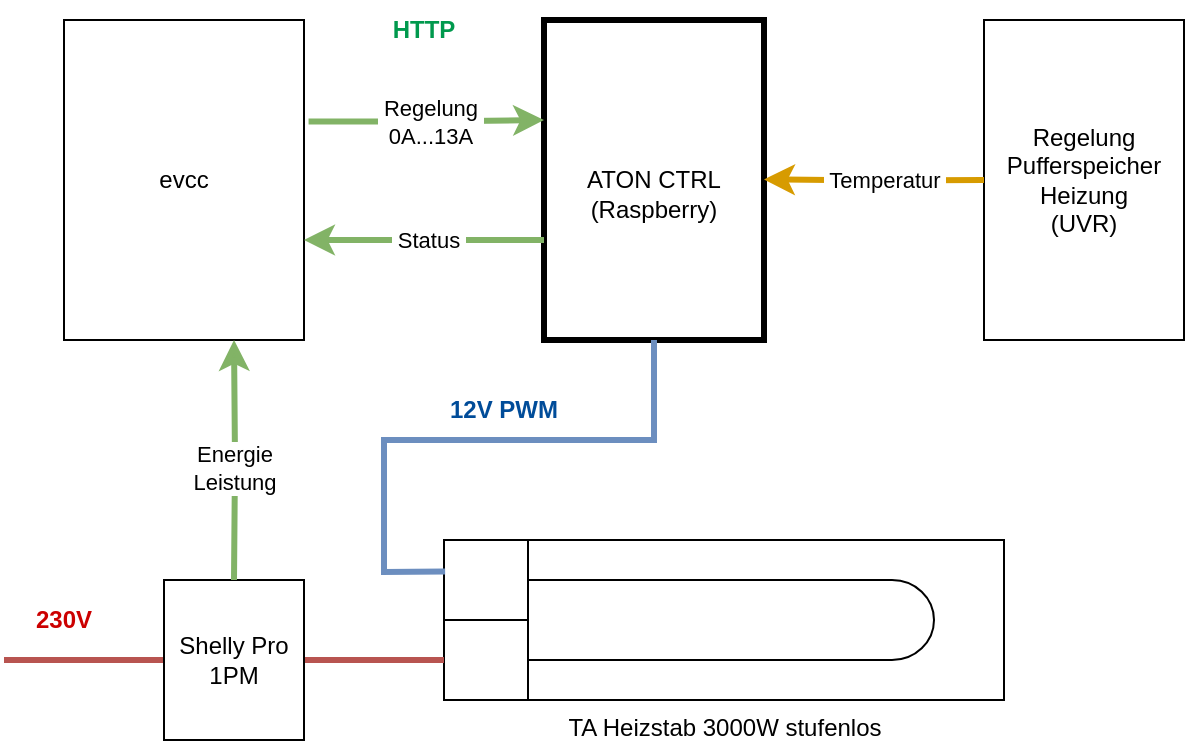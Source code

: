 <mxfile version="24.7.5">
  <diagram name="Seite-1" id="r4uHJYsSXIhAgnMbuVG2">
    <mxGraphModel dx="796" dy="560" grid="1" gridSize="10" guides="1" tooltips="1" connect="1" arrows="1" fold="1" page="1" pageScale="1" pageWidth="827" pageHeight="1169" math="0" shadow="0">
      <root>
        <mxCell id="0" />
        <mxCell id="1" parent="0" />
        <mxCell id="eMC0vuxPGA62B3FA_7C9-1" value="&lt;div&gt;&lt;br&gt;&lt;/div&gt;ATON CTRL&lt;div&gt;(Raspberry)&lt;/div&gt;" style="rounded=0;whiteSpace=wrap;html=1;strokeWidth=3;" vertex="1" parent="1">
          <mxGeometry x="380" y="220" width="110" height="160" as="geometry" />
        </mxCell>
        <mxCell id="eMC0vuxPGA62B3FA_7C9-3" value="&lt;div&gt;evcc&lt;/div&gt;" style="rounded=0;whiteSpace=wrap;html=1;" vertex="1" parent="1">
          <mxGeometry x="140" y="220" width="120" height="160" as="geometry" />
        </mxCell>
        <mxCell id="eMC0vuxPGA62B3FA_7C9-4" value="TA Heizstab 3000W stufenlos" style="shape=mxgraph.pid.heat_exchangers.u_shaped_tubes_heat_exchanger;html=1;pointerEvents=1;align=center;verticalLabelPosition=bottom;verticalAlign=top;dashed=0;rotation=0;" vertex="1" parent="1">
          <mxGeometry x="330" y="480" width="280" height="80" as="geometry" />
        </mxCell>
        <mxCell id="eMC0vuxPGA62B3FA_7C9-6" style="edgeStyle=orthogonalEdgeStyle;rounded=0;orthogonalLoop=1;jettySize=auto;html=1;exitX=1.019;exitY=0.317;exitDx=0;exitDy=0;fillColor=#d5e8d4;strokeColor=#82b366;strokeWidth=3;exitPerimeter=0;" edge="1" parent="1" source="eMC0vuxPGA62B3FA_7C9-3">
          <mxGeometry relative="1" as="geometry">
            <mxPoint x="280" y="270" as="sourcePoint" />
            <mxPoint x="380" y="270" as="targetPoint" />
          </mxGeometry>
        </mxCell>
        <mxCell id="eMC0vuxPGA62B3FA_7C9-7" value="&amp;nbsp;Regelung&amp;nbsp;&lt;div&gt;&amp;nbsp;0A...13A&amp;nbsp;&lt;/div&gt;" style="edgeLabel;html=1;align=center;verticalAlign=middle;resizable=0;points=[];" vertex="1" connectable="0" parent="eMC0vuxPGA62B3FA_7C9-6">
          <mxGeometry x="0.17" relative="1" as="geometry">
            <mxPoint x="-8" as="offset" />
          </mxGeometry>
        </mxCell>
        <mxCell id="eMC0vuxPGA62B3FA_7C9-8" style="edgeStyle=orthogonalEdgeStyle;rounded=0;orthogonalLoop=1;jettySize=auto;html=1;exitX=1;exitY=0.25;exitDx=0;exitDy=0;startArrow=classic;startFill=1;endArrow=none;endFill=0;fillColor=#d5e8d4;strokeColor=#82b366;strokeWidth=3;" edge="1" parent="1">
          <mxGeometry relative="1" as="geometry">
            <mxPoint x="260" y="330" as="sourcePoint" />
            <mxPoint x="380" y="330" as="targetPoint" />
          </mxGeometry>
        </mxCell>
        <mxCell id="eMC0vuxPGA62B3FA_7C9-9" value="&amp;nbsp;Status&amp;nbsp;" style="edgeLabel;html=1;align=center;verticalAlign=middle;resizable=0;points=[];" vertex="1" connectable="0" parent="eMC0vuxPGA62B3FA_7C9-8">
          <mxGeometry x="0.17" relative="1" as="geometry">
            <mxPoint x="-8" as="offset" />
          </mxGeometry>
        </mxCell>
        <mxCell id="eMC0vuxPGA62B3FA_7C9-10" value="HTTP" style="text;strokeColor=none;align=center;fillColor=none;html=1;verticalAlign=middle;whiteSpace=wrap;rounded=0;fontColor=#00994D;fontStyle=1" vertex="1" parent="1">
          <mxGeometry x="290" y="210" width="60" height="30" as="geometry" />
        </mxCell>
        <mxCell id="eMC0vuxPGA62B3FA_7C9-13" value="" style="endArrow=none;html=1;rounded=0;endFill=0;strokeWidth=3;fillColor=#f8cecc;strokeColor=#b85450;" edge="1" parent="1" source="eMC0vuxPGA62B3FA_7C9-2">
          <mxGeometry width="50" height="50" relative="1" as="geometry">
            <mxPoint x="80" y="540" as="sourcePoint" />
            <mxPoint x="330" y="540" as="targetPoint" />
          </mxGeometry>
        </mxCell>
        <mxCell id="eMC0vuxPGA62B3FA_7C9-14" value="" style="endArrow=none;html=1;rounded=0;entryX=0.5;entryY=1;entryDx=0;entryDy=0;exitX=0.002;exitY=0.197;exitDx=0;exitDy=0;exitPerimeter=0;fillColor=#dae8fc;strokeColor=#6c8ebf;strokeWidth=3;" edge="1" parent="1" source="eMC0vuxPGA62B3FA_7C9-4" target="eMC0vuxPGA62B3FA_7C9-1">
          <mxGeometry width="50" height="50" relative="1" as="geometry">
            <mxPoint x="50" y="450" as="sourcePoint" />
            <mxPoint x="100" y="400" as="targetPoint" />
            <Array as="points">
              <mxPoint x="300" y="496" />
              <mxPoint x="300" y="430" />
              <mxPoint x="435" y="430" />
            </Array>
          </mxGeometry>
        </mxCell>
        <mxCell id="eMC0vuxPGA62B3FA_7C9-15" value="12V PWM" style="text;strokeColor=none;align=center;fillColor=none;html=1;verticalAlign=middle;whiteSpace=wrap;rounded=0;fontColor=#004C99;fontStyle=1" vertex="1" parent="1">
          <mxGeometry x="330" y="400" width="60" height="30" as="geometry" />
        </mxCell>
        <mxCell id="eMC0vuxPGA62B3FA_7C9-16" value="" style="endArrow=none;html=1;rounded=0;endFill=0;strokeWidth=3;fillColor=#f8cecc;strokeColor=#b85450;entryX=0;entryY=0.5;entryDx=0;entryDy=0;" edge="1" parent="1" target="eMC0vuxPGA62B3FA_7C9-2">
          <mxGeometry width="50" height="50" relative="1" as="geometry">
            <mxPoint x="110" y="540" as="sourcePoint" />
            <mxPoint x="160" y="540" as="targetPoint" />
          </mxGeometry>
        </mxCell>
        <mxCell id="eMC0vuxPGA62B3FA_7C9-2" value="Shelly Pro 1PM" style="rounded=0;whiteSpace=wrap;html=1;" vertex="1" parent="1">
          <mxGeometry x="190" y="500" width="70" height="80" as="geometry" />
        </mxCell>
        <mxCell id="eMC0vuxPGA62B3FA_7C9-17" value="230V" style="text;strokeColor=none;align=center;fillColor=none;html=1;verticalAlign=middle;whiteSpace=wrap;rounded=0;fontColor=#CC0000;fontStyle=1" vertex="1" parent="1">
          <mxGeometry x="110" y="505" width="60" height="30" as="geometry" />
        </mxCell>
        <mxCell id="eMC0vuxPGA62B3FA_7C9-18" value="&lt;div&gt;Regelung&lt;/div&gt;&lt;div&gt;Pufferspeicher&lt;br&gt;Heizung&lt;/div&gt;&lt;div&gt;(UVR)&lt;/div&gt;" style="rounded=0;whiteSpace=wrap;html=1;" vertex="1" parent="1">
          <mxGeometry x="600" y="220" width="100" height="160" as="geometry" />
        </mxCell>
        <mxCell id="eMC0vuxPGA62B3FA_7C9-19" style="edgeStyle=orthogonalEdgeStyle;rounded=0;orthogonalLoop=1;jettySize=auto;html=1;exitX=1;exitY=0.25;exitDx=0;exitDy=0;startArrow=classic;startFill=1;endArrow=none;endFill=0;fillColor=#ffe6cc;strokeColor=#d79b00;strokeWidth=3;entryX=0;entryY=0.5;entryDx=0;entryDy=0;" edge="1" parent="1" target="eMC0vuxPGA62B3FA_7C9-18">
          <mxGeometry relative="1" as="geometry">
            <mxPoint x="490" y="299.71" as="sourcePoint" />
            <mxPoint x="560" y="300" as="targetPoint" />
          </mxGeometry>
        </mxCell>
        <mxCell id="eMC0vuxPGA62B3FA_7C9-22" value="&amp;nbsp;Temperatur&amp;nbsp;" style="edgeLabel;html=1;align=center;verticalAlign=middle;resizable=0;points=[];" vertex="1" connectable="0" parent="eMC0vuxPGA62B3FA_7C9-19">
          <mxGeometry x="-0.023" y="-1" relative="1" as="geometry">
            <mxPoint x="6" y="-1" as="offset" />
          </mxGeometry>
        </mxCell>
        <mxCell id="eMC0vuxPGA62B3FA_7C9-23" style="edgeStyle=orthogonalEdgeStyle;rounded=0;orthogonalLoop=1;jettySize=auto;html=1;startArrow=classic;startFill=1;endArrow=none;endFill=0;fillColor=#d5e8d4;strokeColor=#82b366;strokeWidth=3;" edge="1" parent="1" target="eMC0vuxPGA62B3FA_7C9-2">
          <mxGeometry relative="1" as="geometry">
            <mxPoint x="225" y="380" as="sourcePoint" />
            <mxPoint x="610" y="310" as="targetPoint" />
          </mxGeometry>
        </mxCell>
        <mxCell id="eMC0vuxPGA62B3FA_7C9-26" value="Energie&lt;div&gt;Leistung&lt;/div&gt;" style="edgeLabel;html=1;align=center;verticalAlign=middle;resizable=0;points=[];" vertex="1" connectable="0" parent="eMC0vuxPGA62B3FA_7C9-23">
          <mxGeometry x="0.066" relative="1" as="geometry">
            <mxPoint as="offset" />
          </mxGeometry>
        </mxCell>
      </root>
    </mxGraphModel>
  </diagram>
</mxfile>
